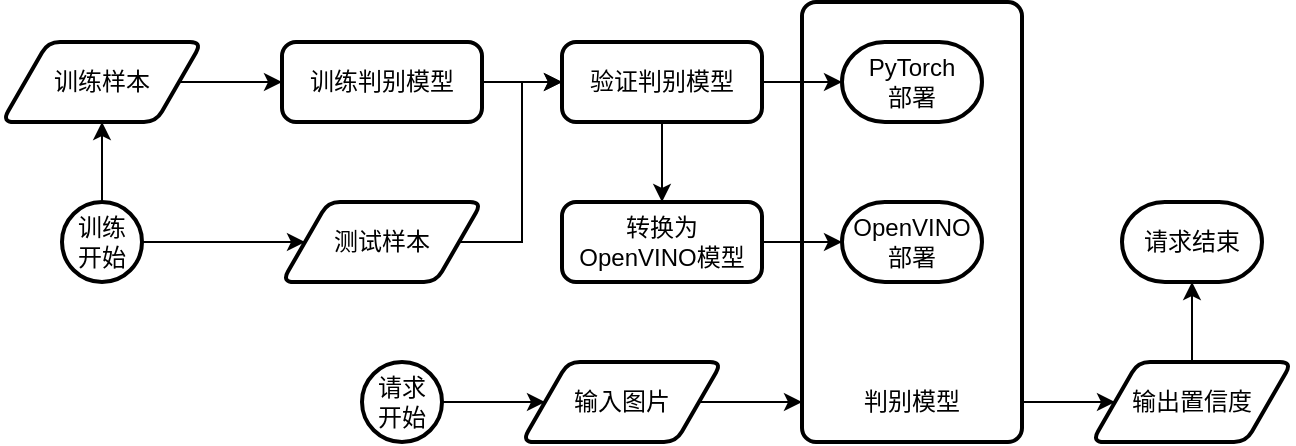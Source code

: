 <mxfile version="26.1.1">
  <diagram name="第 1 页" id="NezcHk-GgCfE-3iPoTMn">
    <mxGraphModel dx="1055" dy="853" grid="1" gridSize="10" guides="1" tooltips="1" connect="1" arrows="1" fold="1" page="1" pageScale="1" pageWidth="1169" pageHeight="827" math="0" shadow="0">
      <root>
        <mxCell id="0" />
        <mxCell id="1" parent="0" />
        <mxCell id="VkDDVh5fXJpwhLeCUSFn-15" value="" style="rounded=1;whiteSpace=wrap;html=1;absoluteArcSize=1;arcSize=14;strokeWidth=2;" vertex="1" parent="1">
          <mxGeometry x="440" y="20" width="110" height="220" as="geometry" />
        </mxCell>
        <mxCell id="VkDDVh5fXJpwhLeCUSFn-4" value="" style="edgeStyle=orthogonalEdgeStyle;rounded=0;orthogonalLoop=1;jettySize=auto;html=1;" edge="1" parent="1" source="VkDDVh5fXJpwhLeCUSFn-2" target="VkDDVh5fXJpwhLeCUSFn-3">
          <mxGeometry relative="1" as="geometry" />
        </mxCell>
        <mxCell id="VkDDVh5fXJpwhLeCUSFn-2" value="训练样本" style="shape=parallelogram;html=1;strokeWidth=2;perimeter=parallelogramPerimeter;whiteSpace=wrap;rounded=1;arcSize=12;size=0.23;" vertex="1" parent="1">
          <mxGeometry x="40" y="40" width="100" height="40" as="geometry" />
        </mxCell>
        <mxCell id="VkDDVh5fXJpwhLeCUSFn-8" value="" style="edgeStyle=orthogonalEdgeStyle;rounded=0;orthogonalLoop=1;jettySize=auto;html=1;" edge="1" parent="1" source="VkDDVh5fXJpwhLeCUSFn-3" target="VkDDVh5fXJpwhLeCUSFn-6">
          <mxGeometry relative="1" as="geometry" />
        </mxCell>
        <mxCell id="VkDDVh5fXJpwhLeCUSFn-3" value="训练判别模型" style="rounded=1;whiteSpace=wrap;html=1;absoluteArcSize=1;arcSize=14;strokeWidth=2;" vertex="1" parent="1">
          <mxGeometry x="180" y="40" width="100" height="40" as="geometry" />
        </mxCell>
        <mxCell id="VkDDVh5fXJpwhLeCUSFn-7" style="edgeStyle=orthogonalEdgeStyle;rounded=0;orthogonalLoop=1;jettySize=auto;html=1;entryX=0;entryY=0.5;entryDx=0;entryDy=0;" edge="1" parent="1" source="VkDDVh5fXJpwhLeCUSFn-5" target="VkDDVh5fXJpwhLeCUSFn-6">
          <mxGeometry relative="1" as="geometry" />
        </mxCell>
        <mxCell id="VkDDVh5fXJpwhLeCUSFn-5" value="测试样本" style="shape=parallelogram;html=1;strokeWidth=2;perimeter=parallelogramPerimeter;whiteSpace=wrap;rounded=1;arcSize=12;size=0.23;" vertex="1" parent="1">
          <mxGeometry x="180" y="120" width="100" height="40" as="geometry" />
        </mxCell>
        <mxCell id="VkDDVh5fXJpwhLeCUSFn-11" value="" style="edgeStyle=orthogonalEdgeStyle;rounded=0;orthogonalLoop=1;jettySize=auto;html=1;" edge="1" parent="1" source="VkDDVh5fXJpwhLeCUSFn-6" target="VkDDVh5fXJpwhLeCUSFn-9">
          <mxGeometry relative="1" as="geometry" />
        </mxCell>
        <mxCell id="VkDDVh5fXJpwhLeCUSFn-13" value="" style="edgeStyle=orthogonalEdgeStyle;rounded=0;orthogonalLoop=1;jettySize=auto;html=1;" edge="1" parent="1" source="VkDDVh5fXJpwhLeCUSFn-6" target="VkDDVh5fXJpwhLeCUSFn-12">
          <mxGeometry relative="1" as="geometry" />
        </mxCell>
        <mxCell id="VkDDVh5fXJpwhLeCUSFn-6" value="验证判别模型" style="rounded=1;whiteSpace=wrap;html=1;absoluteArcSize=1;arcSize=14;strokeWidth=2;" vertex="1" parent="1">
          <mxGeometry x="320" y="40" width="100" height="40" as="geometry" />
        </mxCell>
        <mxCell id="VkDDVh5fXJpwhLeCUSFn-9" value="&lt;div&gt;PyTorch&lt;/div&gt;部署" style="strokeWidth=2;html=1;shape=mxgraph.flowchart.terminator;whiteSpace=wrap;" vertex="1" parent="1">
          <mxGeometry x="460" y="40" width="70" height="40" as="geometry" />
        </mxCell>
        <mxCell id="VkDDVh5fXJpwhLeCUSFn-10" value="OpenVINO&lt;div&gt;部署&lt;/div&gt;" style="strokeWidth=2;html=1;shape=mxgraph.flowchart.terminator;whiteSpace=wrap;" vertex="1" parent="1">
          <mxGeometry x="460" y="120" width="70" height="40" as="geometry" />
        </mxCell>
        <mxCell id="VkDDVh5fXJpwhLeCUSFn-14" value="" style="edgeStyle=orthogonalEdgeStyle;rounded=0;orthogonalLoop=1;jettySize=auto;html=1;" edge="1" parent="1" source="VkDDVh5fXJpwhLeCUSFn-12" target="VkDDVh5fXJpwhLeCUSFn-10">
          <mxGeometry relative="1" as="geometry" />
        </mxCell>
        <mxCell id="VkDDVh5fXJpwhLeCUSFn-12" value="转换为&lt;div&gt;OpenVINO模型&lt;/div&gt;" style="rounded=1;whiteSpace=wrap;html=1;absoluteArcSize=1;arcSize=14;strokeWidth=2;" vertex="1" parent="1">
          <mxGeometry x="320" y="120" width="100" height="40" as="geometry" />
        </mxCell>
        <mxCell id="VkDDVh5fXJpwhLeCUSFn-16" value="判别模型" style="text;html=1;align=center;verticalAlign=middle;whiteSpace=wrap;rounded=0;" vertex="1" parent="1">
          <mxGeometry x="440" y="210" width="110" height="20" as="geometry" />
        </mxCell>
        <mxCell id="VkDDVh5fXJpwhLeCUSFn-19" value="" style="edgeStyle=orthogonalEdgeStyle;rounded=0;orthogonalLoop=1;jettySize=auto;html=1;" edge="1" parent="1" source="VkDDVh5fXJpwhLeCUSFn-18" target="VkDDVh5fXJpwhLeCUSFn-2">
          <mxGeometry relative="1" as="geometry" />
        </mxCell>
        <mxCell id="VkDDVh5fXJpwhLeCUSFn-20" value="" style="edgeStyle=orthogonalEdgeStyle;rounded=0;orthogonalLoop=1;jettySize=auto;html=1;" edge="1" parent="1" source="VkDDVh5fXJpwhLeCUSFn-18" target="VkDDVh5fXJpwhLeCUSFn-5">
          <mxGeometry relative="1" as="geometry" />
        </mxCell>
        <mxCell id="VkDDVh5fXJpwhLeCUSFn-18" value="训练&lt;div&gt;开始&lt;/div&gt;" style="strokeWidth=2;html=1;shape=mxgraph.flowchart.start_2;whiteSpace=wrap;" vertex="1" parent="1">
          <mxGeometry x="70" y="120" width="40" height="40" as="geometry" />
        </mxCell>
        <mxCell id="VkDDVh5fXJpwhLeCUSFn-23" value="" style="edgeStyle=orthogonalEdgeStyle;rounded=0;orthogonalLoop=1;jettySize=auto;html=1;" edge="1" parent="1" source="VkDDVh5fXJpwhLeCUSFn-21" target="VkDDVh5fXJpwhLeCUSFn-22">
          <mxGeometry relative="1" as="geometry" />
        </mxCell>
        <mxCell id="VkDDVh5fXJpwhLeCUSFn-21" value="请求&lt;div&gt;开始&lt;/div&gt;" style="strokeWidth=2;html=1;shape=mxgraph.flowchart.start_2;whiteSpace=wrap;" vertex="1" parent="1">
          <mxGeometry x="220" y="200" width="40" height="40" as="geometry" />
        </mxCell>
        <mxCell id="VkDDVh5fXJpwhLeCUSFn-24" value="" style="edgeStyle=orthogonalEdgeStyle;rounded=0;orthogonalLoop=1;jettySize=auto;html=1;" edge="1" parent="1" source="VkDDVh5fXJpwhLeCUSFn-22" target="VkDDVh5fXJpwhLeCUSFn-15">
          <mxGeometry relative="1" as="geometry">
            <Array as="points">
              <mxPoint x="430" y="220" />
              <mxPoint x="430" y="220" />
            </Array>
          </mxGeometry>
        </mxCell>
        <mxCell id="VkDDVh5fXJpwhLeCUSFn-22" value="输入图片" style="shape=parallelogram;html=1;strokeWidth=2;perimeter=parallelogramPerimeter;whiteSpace=wrap;rounded=1;arcSize=12;size=0.23;" vertex="1" parent="1">
          <mxGeometry x="300" y="200" width="100" height="40" as="geometry" />
        </mxCell>
        <mxCell id="VkDDVh5fXJpwhLeCUSFn-28" value="" style="edgeStyle=orthogonalEdgeStyle;rounded=0;orthogonalLoop=1;jettySize=auto;html=1;" edge="1" parent="1" source="VkDDVh5fXJpwhLeCUSFn-25" target="VkDDVh5fXJpwhLeCUSFn-27">
          <mxGeometry relative="1" as="geometry" />
        </mxCell>
        <mxCell id="VkDDVh5fXJpwhLeCUSFn-25" value="输出置信度" style="shape=parallelogram;html=1;strokeWidth=2;perimeter=parallelogramPerimeter;whiteSpace=wrap;rounded=1;arcSize=12;size=0.23;" vertex="1" parent="1">
          <mxGeometry x="585" y="200" width="100" height="40" as="geometry" />
        </mxCell>
        <mxCell id="VkDDVh5fXJpwhLeCUSFn-26" style="edgeStyle=orthogonalEdgeStyle;rounded=0;orthogonalLoop=1;jettySize=auto;html=1;" edge="1" parent="1" source="VkDDVh5fXJpwhLeCUSFn-15" target="VkDDVh5fXJpwhLeCUSFn-25">
          <mxGeometry relative="1" as="geometry">
            <Array as="points">
              <mxPoint x="570" y="220" />
              <mxPoint x="570" y="220" />
            </Array>
          </mxGeometry>
        </mxCell>
        <mxCell id="VkDDVh5fXJpwhLeCUSFn-27" value="请求结束" style="strokeWidth=2;html=1;shape=mxgraph.flowchart.terminator;whiteSpace=wrap;" vertex="1" parent="1">
          <mxGeometry x="600" y="120" width="70" height="40" as="geometry" />
        </mxCell>
      </root>
    </mxGraphModel>
  </diagram>
</mxfile>
